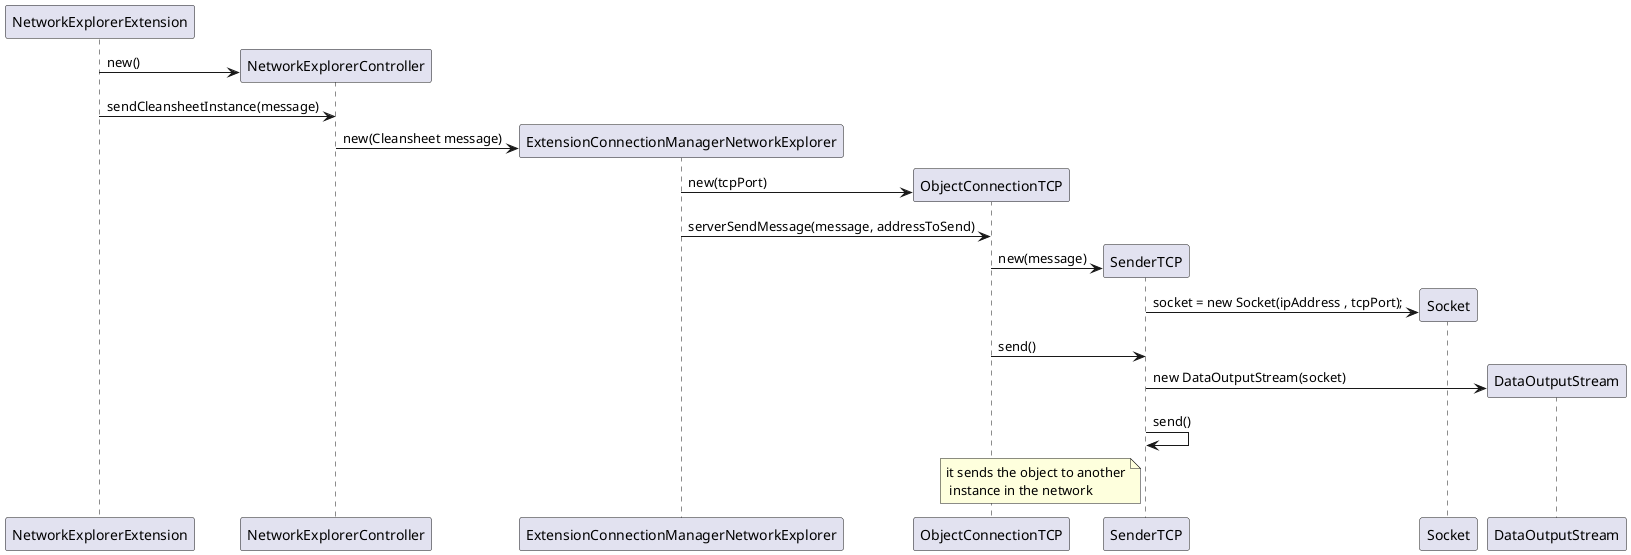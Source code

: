 @startuml 
  
    participant "NetworkExplorerExtension"
    participant "NetworkExplorerController"
    participant "ExtensionConnectionManagerNetworkExplorer"
    participant "ObjectConnectionTCP"
    participant "SenderTCP"
    participant "Socket"
    participant "DataOutputStream"

create NetworkExplorerController 
    NetworkExplorerExtension -> NetworkExplorerController : new()
    NetworkExplorerExtension -> NetworkExplorerController : sendCleansheetInstance(message)
create ExtensionConnectionManagerNetworkExplorer
    NetworkExplorerController -> ExtensionConnectionManagerNetworkExplorer : new(Cleansheet message)
create ObjectConnectionTCP 
    ExtensionConnectionManagerNetworkExplorer -> ObjectConnectionTCP : new(tcpPort)
    ExtensionConnectionManagerNetworkExplorer -> ObjectConnectionTCP : serverSendMessage(message, addressToSend)
create SenderTCP
    ObjectConnectionTCP -> SenderTCP : new(message)
create Socket
    SenderTCP -> Socket : socket = new Socket(ipAddress , tcpPort); 
    ObjectConnectionTCP -> SenderTCP : send()

create DataOutputStream
    SenderTCP -> DataOutputStream : new DataOutputStream(socket) 
    SenderTCP -> SenderTCP : send()
    note left of SenderTCP : it sends the object to another\n instance in the network


@enduml